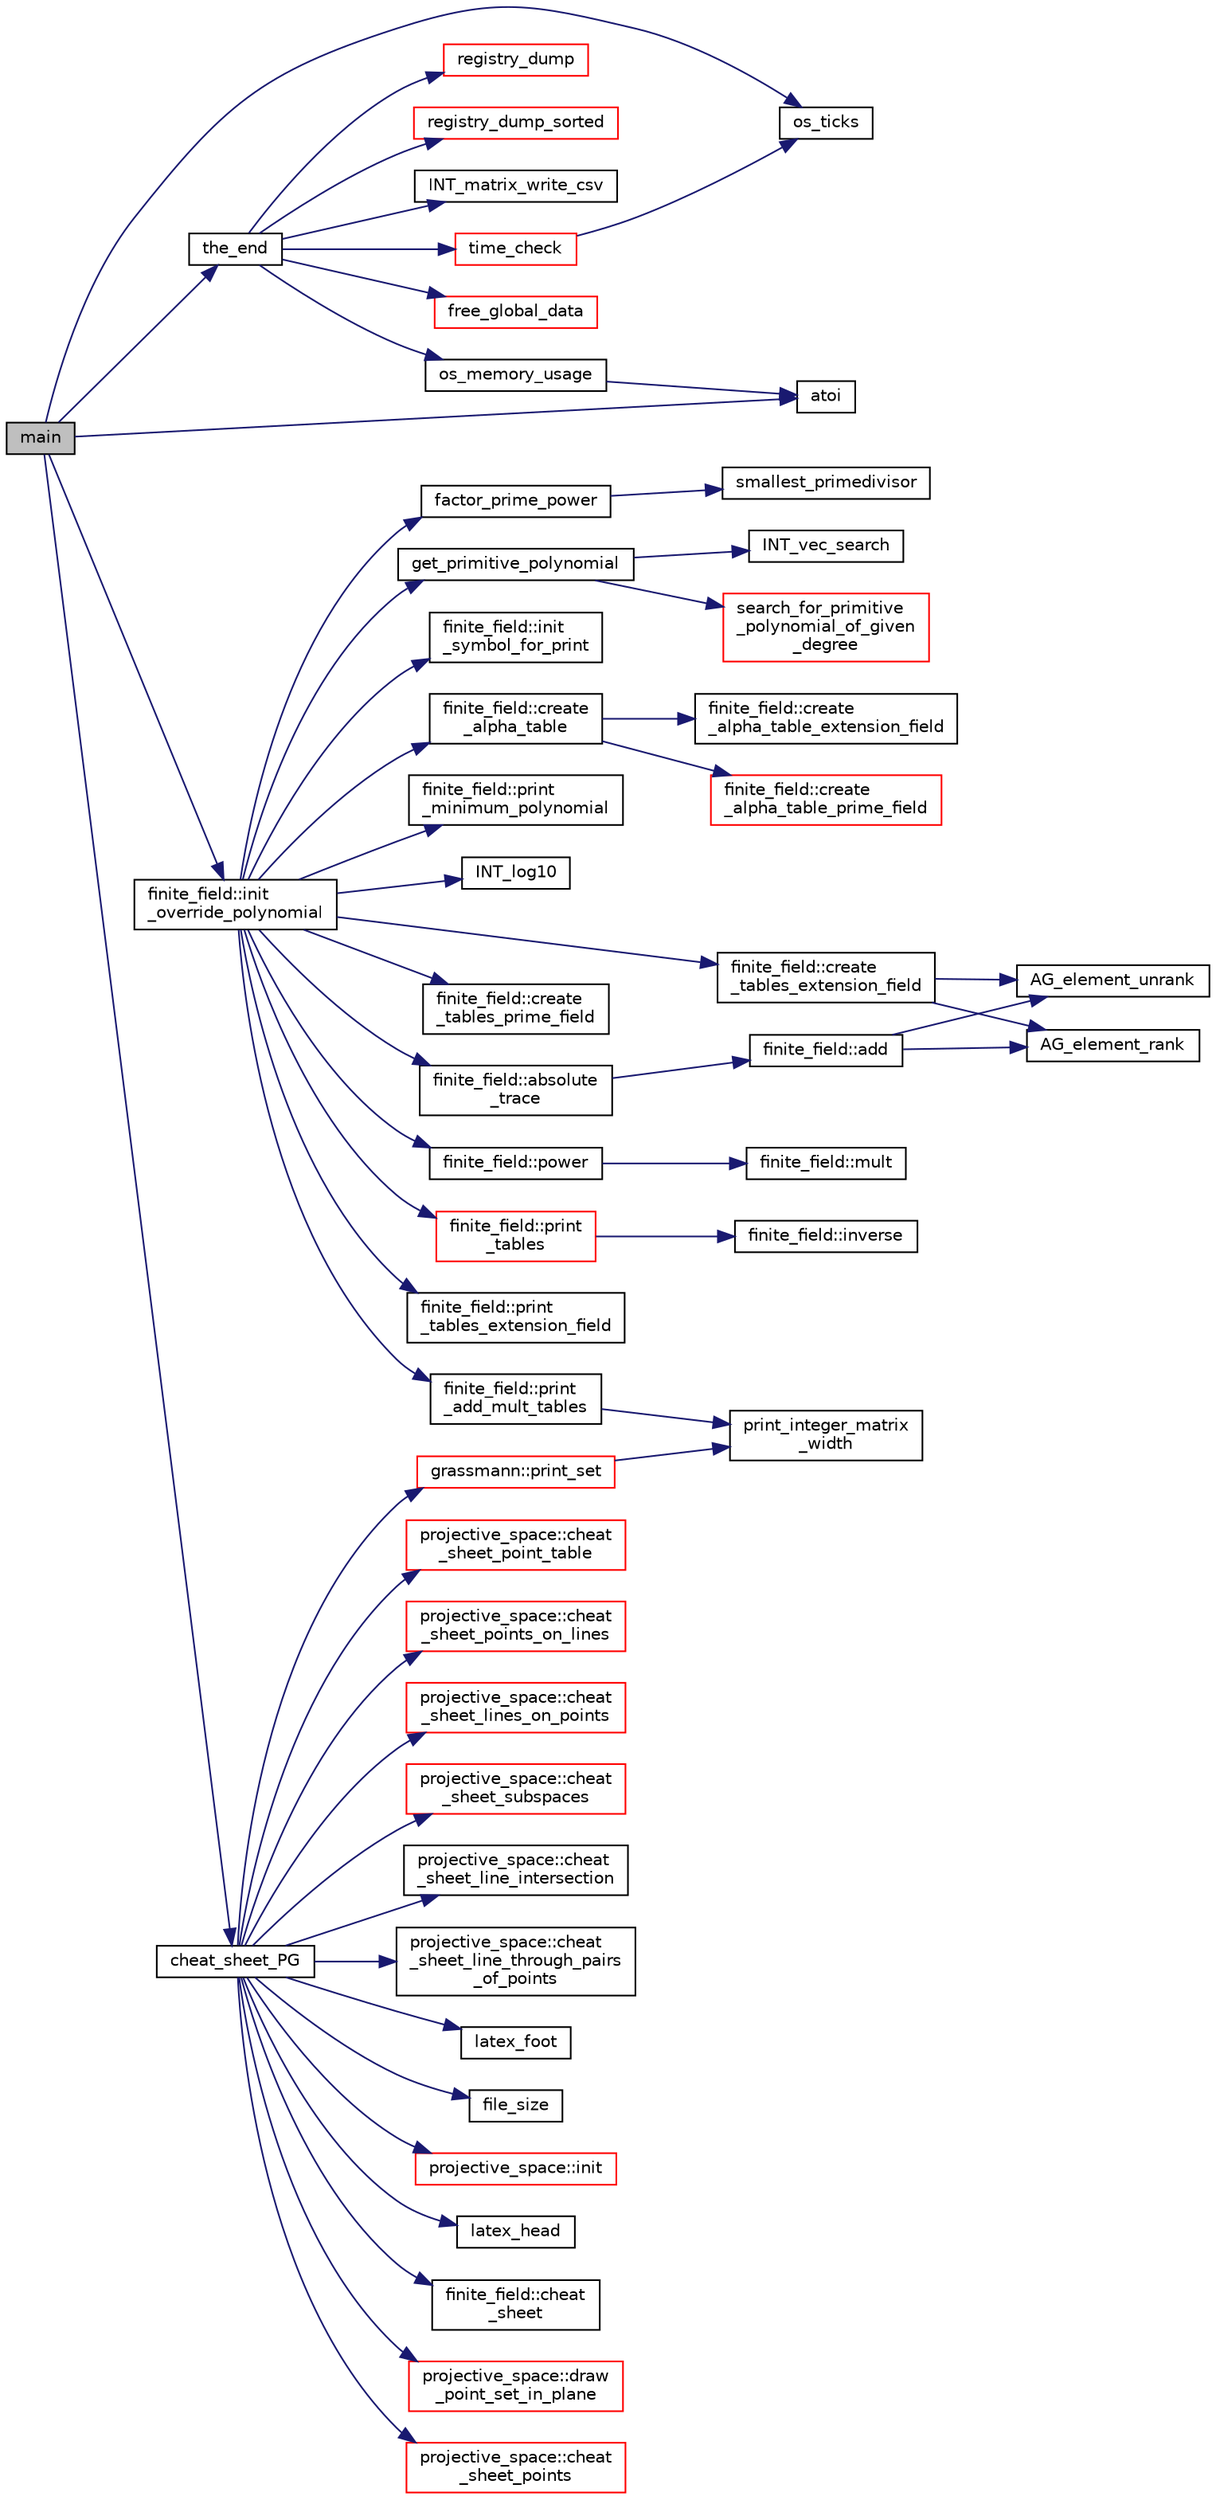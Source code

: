 digraph "main"
{
  edge [fontname="Helvetica",fontsize="10",labelfontname="Helvetica",labelfontsize="10"];
  node [fontname="Helvetica",fontsize="10",shape=record];
  rankdir="LR";
  Node125 [label="main",height=0.2,width=0.4,color="black", fillcolor="grey75", style="filled", fontcolor="black"];
  Node125 -> Node126 [color="midnightblue",fontsize="10",style="solid",fontname="Helvetica"];
  Node126 [label="os_ticks",height=0.2,width=0.4,color="black", fillcolor="white", style="filled",URL="$d5/db4/io__and__os_8h.html#a3da6d2b09e35d569adb7101dffcb5224"];
  Node125 -> Node127 [color="midnightblue",fontsize="10",style="solid",fontname="Helvetica"];
  Node127 [label="atoi",height=0.2,width=0.4,color="black", fillcolor="white", style="filled",URL="$d9/d60/discreta_8h.html#ad0ac71cbcb495289e474437d6b7d7fac"];
  Node125 -> Node128 [color="midnightblue",fontsize="10",style="solid",fontname="Helvetica"];
  Node128 [label="finite_field::init\l_override_polynomial",height=0.2,width=0.4,color="black", fillcolor="white", style="filled",URL="$df/d5a/classfinite__field.html#a39a40b052f326a05c5a1e6b13572f3e5"];
  Node128 -> Node129 [color="midnightblue",fontsize="10",style="solid",fontname="Helvetica"];
  Node129 [label="factor_prime_power",height=0.2,width=0.4,color="black", fillcolor="white", style="filled",URL="$de/dc5/algebra__and__number__theory_8h.html#af87166fad1e9b91458c714e90f8cd399"];
  Node129 -> Node130 [color="midnightblue",fontsize="10",style="solid",fontname="Helvetica"];
  Node130 [label="smallest_primedivisor",height=0.2,width=0.4,color="black", fillcolor="white", style="filled",URL="$df/dda/number__theory_8_c.html#a89238384b70e5f0f19ac179ca88d468d"];
  Node128 -> Node131 [color="midnightblue",fontsize="10",style="solid",fontname="Helvetica"];
  Node131 [label="finite_field::init\l_symbol_for_print",height=0.2,width=0.4,color="black", fillcolor="white", style="filled",URL="$df/d5a/classfinite__field.html#ac3ac8778d3162ccee0b3c5764127a92e"];
  Node128 -> Node132 [color="midnightblue",fontsize="10",style="solid",fontname="Helvetica"];
  Node132 [label="get_primitive_polynomial",height=0.2,width=0.4,color="black", fillcolor="white", style="filled",URL="$de/dc5/algebra__and__number__theory_8h.html#a208ece81c99403683f588d02defd74a7"];
  Node132 -> Node133 [color="midnightblue",fontsize="10",style="solid",fontname="Helvetica"];
  Node133 [label="INT_vec_search",height=0.2,width=0.4,color="black", fillcolor="white", style="filled",URL="$d5/de2/foundations_2data__structures_2data__structures_8h.html#ad103ef2316a1f671bdb68fd9cd9ba945"];
  Node132 -> Node134 [color="midnightblue",fontsize="10",style="solid",fontname="Helvetica"];
  Node134 [label="search_for_primitive\l_polynomial_of_given\l_degree",height=0.2,width=0.4,color="red", fillcolor="white", style="filled",URL="$da/da9/galois__global_8_c.html#a5f70384bd08b74ef6f9e0f8663d0f286"];
  Node128 -> Node136 [color="midnightblue",fontsize="10",style="solid",fontname="Helvetica"];
  Node136 [label="finite_field::print\l_minimum_polynomial",height=0.2,width=0.4,color="black", fillcolor="white", style="filled",URL="$df/d5a/classfinite__field.html#a6d58c4c06994e9637385ff69943f13cb"];
  Node128 -> Node137 [color="midnightblue",fontsize="10",style="solid",fontname="Helvetica"];
  Node137 [label="INT_log10",height=0.2,width=0.4,color="black", fillcolor="white", style="filled",URL="$de/dc5/algebra__and__number__theory_8h.html#a98bc0a6c562370a355165d2538dac250"];
  Node128 -> Node138 [color="midnightblue",fontsize="10",style="solid",fontname="Helvetica"];
  Node138 [label="finite_field::create\l_alpha_table",height=0.2,width=0.4,color="black", fillcolor="white", style="filled",URL="$df/d5a/classfinite__field.html#a33e052044b18cf8dc31e6fbffbb1f0db"];
  Node138 -> Node139 [color="midnightblue",fontsize="10",style="solid",fontname="Helvetica"];
  Node139 [label="finite_field::create\l_alpha_table_extension_field",height=0.2,width=0.4,color="black", fillcolor="white", style="filled",URL="$df/d5a/classfinite__field.html#ac7dea38ff2bb99e41863832e4a468947"];
  Node138 -> Node140 [color="midnightblue",fontsize="10",style="solid",fontname="Helvetica"];
  Node140 [label="finite_field::create\l_alpha_table_prime_field",height=0.2,width=0.4,color="red", fillcolor="white", style="filled",URL="$df/d5a/classfinite__field.html#a467585ef59e1cbd89735e517457fbedc"];
  Node128 -> Node142 [color="midnightblue",fontsize="10",style="solid",fontname="Helvetica"];
  Node142 [label="finite_field::create\l_tables_prime_field",height=0.2,width=0.4,color="black", fillcolor="white", style="filled",URL="$df/d5a/classfinite__field.html#a811a41cf0e334c7c05725afa19d79b7a"];
  Node128 -> Node143 [color="midnightblue",fontsize="10",style="solid",fontname="Helvetica"];
  Node143 [label="finite_field::create\l_tables_extension_field",height=0.2,width=0.4,color="black", fillcolor="white", style="filled",URL="$df/d5a/classfinite__field.html#ac5067ade796759e81d55cd3d434f8512"];
  Node143 -> Node144 [color="midnightblue",fontsize="10",style="solid",fontname="Helvetica"];
  Node144 [label="AG_element_unrank",height=0.2,width=0.4,color="black", fillcolor="white", style="filled",URL="$d4/d67/geometry_8h.html#a4a33b86c87b2879b97cfa1327abe2885"];
  Node143 -> Node145 [color="midnightblue",fontsize="10",style="solid",fontname="Helvetica"];
  Node145 [label="AG_element_rank",height=0.2,width=0.4,color="black", fillcolor="white", style="filled",URL="$d4/d67/geometry_8h.html#ab2ac908d07dd8038fd996e26bdc75c17"];
  Node128 -> Node146 [color="midnightblue",fontsize="10",style="solid",fontname="Helvetica"];
  Node146 [label="finite_field::print\l_add_mult_tables",height=0.2,width=0.4,color="black", fillcolor="white", style="filled",URL="$df/d5a/classfinite__field.html#ac4f687830f2953f9f7568c541e3e91c7"];
  Node146 -> Node147 [color="midnightblue",fontsize="10",style="solid",fontname="Helvetica"];
  Node147 [label="print_integer_matrix\l_width",height=0.2,width=0.4,color="black", fillcolor="white", style="filled",URL="$d5/db4/io__and__os_8h.html#aa78f3e73fc2179251bd15adbcc31573f"];
  Node128 -> Node148 [color="midnightblue",fontsize="10",style="solid",fontname="Helvetica"];
  Node148 [label="finite_field::power",height=0.2,width=0.4,color="black", fillcolor="white", style="filled",URL="$df/d5a/classfinite__field.html#a0437871b8f775f0b2d589188d9ad7e61"];
  Node148 -> Node149 [color="midnightblue",fontsize="10",style="solid",fontname="Helvetica"];
  Node149 [label="finite_field::mult",height=0.2,width=0.4,color="black", fillcolor="white", style="filled",URL="$df/d5a/classfinite__field.html#a24fb5917aa6d4d656fd855b7f44a13b0"];
  Node128 -> Node150 [color="midnightblue",fontsize="10",style="solid",fontname="Helvetica"];
  Node150 [label="finite_field::absolute\l_trace",height=0.2,width=0.4,color="black", fillcolor="white", style="filled",URL="$df/d5a/classfinite__field.html#a7c479f80ec77e646db13d175fb29325f"];
  Node150 -> Node151 [color="midnightblue",fontsize="10",style="solid",fontname="Helvetica"];
  Node151 [label="finite_field::add",height=0.2,width=0.4,color="black", fillcolor="white", style="filled",URL="$df/d5a/classfinite__field.html#a8f12328a27500f3c7be0c849ebbc9d14"];
  Node151 -> Node144 [color="midnightblue",fontsize="10",style="solid",fontname="Helvetica"];
  Node151 -> Node145 [color="midnightblue",fontsize="10",style="solid",fontname="Helvetica"];
  Node128 -> Node152 [color="midnightblue",fontsize="10",style="solid",fontname="Helvetica"];
  Node152 [label="finite_field::print\l_tables_extension_field",height=0.2,width=0.4,color="black", fillcolor="white", style="filled",URL="$df/d5a/classfinite__field.html#a026b98a814f71c1bfbd6905abb295ee8"];
  Node128 -> Node153 [color="midnightblue",fontsize="10",style="solid",fontname="Helvetica"];
  Node153 [label="finite_field::print\l_tables",height=0.2,width=0.4,color="red", fillcolor="white", style="filled",URL="$df/d5a/classfinite__field.html#aa0bddbd3f44fb6012a198bfc3d0551fc"];
  Node153 -> Node154 [color="midnightblue",fontsize="10",style="solid",fontname="Helvetica"];
  Node154 [label="finite_field::inverse",height=0.2,width=0.4,color="black", fillcolor="white", style="filled",URL="$df/d5a/classfinite__field.html#a69f2a12c01e70b7ce2d115c5221c9cdd"];
  Node125 -> Node158 [color="midnightblue",fontsize="10",style="solid",fontname="Helvetica"];
  Node158 [label="cheat_sheet_PG",height=0.2,width=0.4,color="black", fillcolor="white", style="filled",URL="$d6/dd8/cheat__sheet___p_g_8_c.html#a11692793a59b9f0d2f21395f5609783d"];
  Node158 -> Node159 [color="midnightblue",fontsize="10",style="solid",fontname="Helvetica"];
  Node159 [label="projective_space::init",height=0.2,width=0.4,color="red", fillcolor="white", style="filled",URL="$d2/d17/classprojective__space.html#a8a1efa40df92744519365f82e4740dab"];
  Node158 -> Node188 [color="midnightblue",fontsize="10",style="solid",fontname="Helvetica"];
  Node188 [label="latex_head",height=0.2,width=0.4,color="black", fillcolor="white", style="filled",URL="$d5/db4/io__and__os_8h.html#ae873c602bd361c5218db5cecf1d348cd"];
  Node158 -> Node189 [color="midnightblue",fontsize="10",style="solid",fontname="Helvetica"];
  Node189 [label="finite_field::cheat\l_sheet",height=0.2,width=0.4,color="black", fillcolor="white", style="filled",URL="$df/d5a/classfinite__field.html#a52ac2dc8e56f19dd6c6a326d2266c508"];
  Node158 -> Node190 [color="midnightblue",fontsize="10",style="solid",fontname="Helvetica"];
  Node190 [label="projective_space::draw\l_point_set_in_plane",height=0.2,width=0.4,color="red", fillcolor="white", style="filled",URL="$d2/d17/classprojective__space.html#af7dec07dbcf71124f145629e719454f0"];
  Node158 -> Node253 [color="midnightblue",fontsize="10",style="solid",fontname="Helvetica"];
  Node253 [label="projective_space::cheat\l_sheet_points",height=0.2,width=0.4,color="red", fillcolor="white", style="filled",URL="$d2/d17/classprojective__space.html#afad07ce0528c10014933e72daf13a9fc"];
  Node158 -> Node255 [color="midnightblue",fontsize="10",style="solid",fontname="Helvetica"];
  Node255 [label="projective_space::cheat\l_sheet_point_table",height=0.2,width=0.4,color="red", fillcolor="white", style="filled",URL="$d2/d17/classprojective__space.html#a523f5d9b0bc2ecb0574e0e7d20a380cf"];
  Node158 -> Node256 [color="midnightblue",fontsize="10",style="solid",fontname="Helvetica"];
  Node256 [label="projective_space::cheat\l_sheet_points_on_lines",height=0.2,width=0.4,color="red", fillcolor="white", style="filled",URL="$d2/d17/classprojective__space.html#ae44c67ab0cf3a4d0d902b5537349e3d6"];
  Node158 -> Node258 [color="midnightblue",fontsize="10",style="solid",fontname="Helvetica"];
  Node258 [label="projective_space::cheat\l_sheet_lines_on_points",height=0.2,width=0.4,color="red", fillcolor="white", style="filled",URL="$d2/d17/classprojective__space.html#affbae8779512f163e27a817ad7f7d973"];
  Node158 -> Node260 [color="midnightblue",fontsize="10",style="solid",fontname="Helvetica"];
  Node260 [label="projective_space::cheat\l_sheet_subspaces",height=0.2,width=0.4,color="red", fillcolor="white", style="filled",URL="$d2/d17/classprojective__space.html#a29d74f45865aaee58ab5cd50806d8baf"];
  Node158 -> Node271 [color="midnightblue",fontsize="10",style="solid",fontname="Helvetica"];
  Node271 [label="projective_space::cheat\l_sheet_line_intersection",height=0.2,width=0.4,color="black", fillcolor="white", style="filled",URL="$d2/d17/classprojective__space.html#ae7304708c585227749050c67ef83895e"];
  Node158 -> Node272 [color="midnightblue",fontsize="10",style="solid",fontname="Helvetica"];
  Node272 [label="projective_space::cheat\l_sheet_line_through_pairs\l_of_points",height=0.2,width=0.4,color="black", fillcolor="white", style="filled",URL="$d2/d17/classprojective__space.html#af25dcea7b5a3338552a10faabc711c78"];
  Node158 -> Node273 [color="midnightblue",fontsize="10",style="solid",fontname="Helvetica"];
  Node273 [label="grassmann::print_set",height=0.2,width=0.4,color="red", fillcolor="white", style="filled",URL="$df/d02/classgrassmann.html#aa15444bcee49f332c44023d44b04d87b"];
  Node273 -> Node147 [color="midnightblue",fontsize="10",style="solid",fontname="Helvetica"];
  Node158 -> Node274 [color="midnightblue",fontsize="10",style="solid",fontname="Helvetica"];
  Node274 [label="latex_foot",height=0.2,width=0.4,color="black", fillcolor="white", style="filled",URL="$d5/db4/io__and__os_8h.html#a409d1f292c1fefb519b8a4894f022714"];
  Node158 -> Node252 [color="midnightblue",fontsize="10",style="solid",fontname="Helvetica"];
  Node252 [label="file_size",height=0.2,width=0.4,color="black", fillcolor="white", style="filled",URL="$df/dbf/sajeeb_8_c.html#a5c37cf5785204b6e9adf647dc14d0e50"];
  Node125 -> Node275 [color="midnightblue",fontsize="10",style="solid",fontname="Helvetica"];
  Node275 [label="the_end",height=0.2,width=0.4,color="black", fillcolor="white", style="filled",URL="$d9/d60/discreta_8h.html#a3ebbd3ccb665a9f78deaa7408577b60c"];
  Node275 -> Node276 [color="midnightblue",fontsize="10",style="solid",fontname="Helvetica"];
  Node276 [label="free_global_data",height=0.2,width=0.4,color="red", fillcolor="white", style="filled",URL="$d3/dfb/discreta__global_8_c.html#a6bd9eb050090f8cf1e92db88a459cc28"];
  Node275 -> Node279 [color="midnightblue",fontsize="10",style="solid",fontname="Helvetica"];
  Node279 [label="registry_dump",height=0.2,width=0.4,color="red", fillcolor="white", style="filled",URL="$d5/db4/io__and__os_8h.html#a8ad65cbe10865661e8bafd6be2164955"];
  Node275 -> Node287 [color="midnightblue",fontsize="10",style="solid",fontname="Helvetica"];
  Node287 [label="registry_dump_sorted",height=0.2,width=0.4,color="red", fillcolor="white", style="filled",URL="$d5/db4/io__and__os_8h.html#aa28c9ee8650332ad2d526d5eb4fae48e"];
  Node275 -> Node295 [color="midnightblue",fontsize="10",style="solid",fontname="Helvetica"];
  Node295 [label="time_check",height=0.2,width=0.4,color="red", fillcolor="white", style="filled",URL="$d9/d60/discreta_8h.html#a04d64356f0c7cb798e55daec998c527e"];
  Node295 -> Node126 [color="midnightblue",fontsize="10",style="solid",fontname="Helvetica"];
  Node275 -> Node299 [color="midnightblue",fontsize="10",style="solid",fontname="Helvetica"];
  Node299 [label="os_memory_usage",height=0.2,width=0.4,color="black", fillcolor="white", style="filled",URL="$d5/db4/io__and__os_8h.html#a5d6ab4b80c58e5d8bdb0fd1625709d0b"];
  Node299 -> Node127 [color="midnightblue",fontsize="10",style="solid",fontname="Helvetica"];
  Node275 -> Node300 [color="midnightblue",fontsize="10",style="solid",fontname="Helvetica"];
  Node300 [label="INT_matrix_write_csv",height=0.2,width=0.4,color="black", fillcolor="white", style="filled",URL="$d5/db4/io__and__os_8h.html#a57604af509e1d43e918fd38e5f4ee96f"];
}
